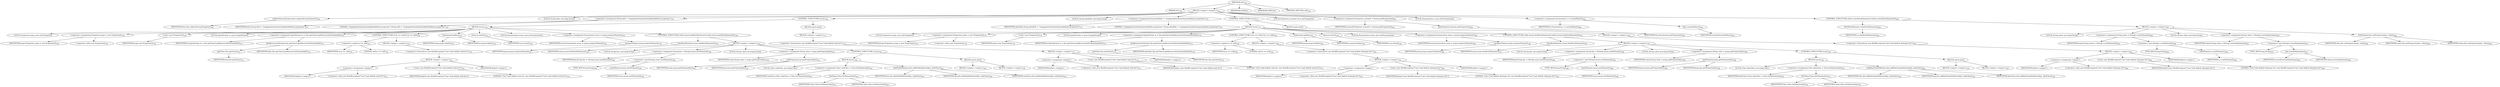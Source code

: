 digraph "init" {  
"399" [label = <(METHOD,init)<SUB>144</SUB>> ]
"6" [label = <(PARAM,this)<SUB>144</SUB>> ]
"400" [label = <(BLOCK,&lt;empty&gt;,&lt;empty&gt;)<SUB>144</SUB>> ]
"401" [label = <(setJavaVersionProperty,this.setJavaVersionProperty())<SUB>145</SUB>> ]
"5" [label = <(IDENTIFIER,this,this.setJavaVersionProperty())<SUB>145</SUB>> ]
"402" [label = <(LOCAL,String defs: java.lang.String)> ]
"403" [label = <(&lt;operator&gt;.assignment,String defs = &quot;/org/apache/tools/ant/taskdefs/defaults.properties&quot;)<SUB>147</SUB>> ]
"404" [label = <(IDENTIFIER,defs,String defs = &quot;/org/apache/tools/ant/taskdefs/defaults.properties&quot;)<SUB>147</SUB>> ]
"405" [label = <(LITERAL,&quot;/org/apache/tools/ant/taskdefs/defaults.properties&quot;,String defs = &quot;/org/apache/tools/ant/taskdefs/defaults.properties&quot;)<SUB>147</SUB>> ]
"406" [label = <(CONTROL_STRUCTURE,try,try)<SUB>149</SUB>> ]
"407" [label = <(BLOCK,try,try)<SUB>149</SUB>> ]
"8" [label = <(LOCAL,Properties props: java.util.Properties)> ]
"408" [label = <(&lt;operator&gt;.assignment,Properties props = new Properties())<SUB>150</SUB>> ]
"409" [label = <(IDENTIFIER,props,Properties props = new Properties())<SUB>150</SUB>> ]
"410" [label = <(&lt;operator&gt;.alloc,new Properties())<SUB>150</SUB>> ]
"411" [label = <(&lt;init&gt;,new Properties())<SUB>150</SUB>> ]
"7" [label = <(IDENTIFIER,props,new Properties())<SUB>150</SUB>> ]
"412" [label = <(LOCAL,InputStream in: java.io.InputStream)> ]
"413" [label = <(&lt;operator&gt;.assignment,InputStream in = this.getClass().getResourceAsStream(defs))<SUB>151</SUB>> ]
"414" [label = <(IDENTIFIER,in,InputStream in = this.getClass().getResourceAsStream(defs))<SUB>151</SUB>> ]
"415" [label = <(getResourceAsStream,this.getClass().getResourceAsStream(defs))<SUB>151</SUB>> ]
"416" [label = <(getClass,this.getClass())<SUB>151</SUB>> ]
"9" [label = <(IDENTIFIER,this,this.getClass())<SUB>151</SUB>> ]
"417" [label = <(IDENTIFIER,defs,this.getClass().getResourceAsStream(defs))<SUB>151</SUB>> ]
"418" [label = <(CONTROL_STRUCTURE,if (in == null),if (in == null))<SUB>152</SUB>> ]
"419" [label = <(&lt;operator&gt;.equals,in == null)<SUB>152</SUB>> ]
"420" [label = <(IDENTIFIER,in,in == null)<SUB>152</SUB>> ]
"421" [label = <(LITERAL,null,in == null)<SUB>152</SUB>> ]
"422" [label = <(BLOCK,&lt;empty&gt;,&lt;empty&gt;)<SUB>152</SUB>> ]
"423" [label = <(&lt;operator&gt;.throw,throw new BuildException(&quot;Can't load default task list&quot;);)<SUB>153</SUB>> ]
"424" [label = <(BLOCK,&lt;empty&gt;,&lt;empty&gt;)<SUB>153</SUB>> ]
"425" [label = <(&lt;operator&gt;.assignment,&lt;empty&gt;)> ]
"426" [label = <(IDENTIFIER,$obj10,&lt;empty&gt;)> ]
"427" [label = <(&lt;operator&gt;.alloc,new BuildException(&quot;Can't load default task list&quot;))<SUB>153</SUB>> ]
"428" [label = <(&lt;init&gt;,new BuildException(&quot;Can't load default task list&quot;))<SUB>153</SUB>> ]
"429" [label = <(IDENTIFIER,$obj10,new BuildException(&quot;Can't load default task list&quot;))> ]
"430" [label = <(LITERAL,&quot;Can't load default task list&quot;,new BuildException(&quot;Can't load default task list&quot;))<SUB>153</SUB>> ]
"431" [label = <(IDENTIFIER,$obj10,&lt;empty&gt;)> ]
"432" [label = <(load,props.load(in))<SUB>155</SUB>> ]
"433" [label = <(IDENTIFIER,props,props.load(in))<SUB>155</SUB>> ]
"434" [label = <(IDENTIFIER,in,props.load(in))<SUB>155</SUB>> ]
"435" [label = <(close,in.close())<SUB>156</SUB>> ]
"436" [label = <(IDENTIFIER,in,in.close())<SUB>156</SUB>> ]
"437" [label = <(LOCAL,Enumeration enum: java.util.Enumeration)> ]
"438" [label = <(&lt;operator&gt;.assignment,Enumeration enum = props.propertyNames())<SUB>158</SUB>> ]
"439" [label = <(IDENTIFIER,enum,Enumeration enum = props.propertyNames())<SUB>158</SUB>> ]
"440" [label = <(propertyNames,props.propertyNames())<SUB>158</SUB>> ]
"441" [label = <(IDENTIFIER,props,props.propertyNames())<SUB>158</SUB>> ]
"442" [label = <(CONTROL_STRUCTURE,while (enum.hasMoreElements()),while (enum.hasMoreElements()))<SUB>159</SUB>> ]
"443" [label = <(hasMoreElements,enum.hasMoreElements())<SUB>159</SUB>> ]
"444" [label = <(IDENTIFIER,enum,enum.hasMoreElements())<SUB>159</SUB>> ]
"445" [label = <(BLOCK,&lt;empty&gt;,&lt;empty&gt;)<SUB>159</SUB>> ]
"446" [label = <(LOCAL,String key: java.lang.String)> ]
"447" [label = <(&lt;operator&gt;.assignment,String key = (String) enum.nextElement())<SUB>160</SUB>> ]
"448" [label = <(IDENTIFIER,key,String key = (String) enum.nextElement())<SUB>160</SUB>> ]
"449" [label = <(&lt;operator&gt;.cast,(String) enum.nextElement())<SUB>160</SUB>> ]
"450" [label = <(TYPE_REF,String,String)<SUB>160</SUB>> ]
"451" [label = <(nextElement,enum.nextElement())<SUB>160</SUB>> ]
"452" [label = <(IDENTIFIER,enum,enum.nextElement())<SUB>160</SUB>> ]
"453" [label = <(LOCAL,String value: java.lang.String)> ]
"454" [label = <(&lt;operator&gt;.assignment,String value = props.getProperty(key))<SUB>161</SUB>> ]
"455" [label = <(IDENTIFIER,value,String value = props.getProperty(key))<SUB>161</SUB>> ]
"456" [label = <(getProperty,props.getProperty(key))<SUB>161</SUB>> ]
"457" [label = <(IDENTIFIER,props,props.getProperty(key))<SUB>161</SUB>> ]
"458" [label = <(IDENTIFIER,key,props.getProperty(key))<SUB>161</SUB>> ]
"459" [label = <(CONTROL_STRUCTURE,try,try)<SUB>162</SUB>> ]
"460" [label = <(BLOCK,try,try)<SUB>162</SUB>> ]
"461" [label = <(LOCAL,Class taskClass: java.lang.Class)> ]
"462" [label = <(&lt;operator&gt;.assignment,Class taskClass = Class.forName(value))<SUB>163</SUB>> ]
"463" [label = <(IDENTIFIER,taskClass,Class taskClass = Class.forName(value))<SUB>163</SUB>> ]
"464" [label = <(forName,Class.forName(value))<SUB>163</SUB>> ]
"465" [label = <(IDENTIFIER,Class,Class.forName(value))<SUB>163</SUB>> ]
"466" [label = <(IDENTIFIER,value,Class.forName(value))<SUB>163</SUB>> ]
"467" [label = <(addTaskDefinition,this.addTaskDefinition(key, taskClass))<SUB>164</SUB>> ]
"10" [label = <(IDENTIFIER,this,this.addTaskDefinition(key, taskClass))<SUB>164</SUB>> ]
"468" [label = <(IDENTIFIER,key,this.addTaskDefinition(key, taskClass))<SUB>164</SUB>> ]
"469" [label = <(IDENTIFIER,taskClass,this.addTaskDefinition(key, taskClass))<SUB>164</SUB>> ]
"470" [label = <(BLOCK,catch,catch)> ]
"471" [label = <(BLOCK,&lt;empty&gt;,&lt;empty&gt;)<SUB>165</SUB>> ]
"472" [label = <(BLOCK,&lt;empty&gt;,&lt;empty&gt;)<SUB>167</SUB>> ]
"473" [label = <(BLOCK,catch,catch)> ]
"474" [label = <(BLOCK,&lt;empty&gt;,&lt;empty&gt;)<SUB>171</SUB>> ]
"475" [label = <(&lt;operator&gt;.throw,throw new BuildException(&quot;Can't load default task list&quot;);)<SUB>172</SUB>> ]
"476" [label = <(BLOCK,&lt;empty&gt;,&lt;empty&gt;)<SUB>172</SUB>> ]
"477" [label = <(&lt;operator&gt;.assignment,&lt;empty&gt;)> ]
"478" [label = <(IDENTIFIER,$obj11,&lt;empty&gt;)> ]
"479" [label = <(&lt;operator&gt;.alloc,new BuildException(&quot;Can't load default task list&quot;))<SUB>172</SUB>> ]
"480" [label = <(&lt;init&gt;,new BuildException(&quot;Can't load default task list&quot;))<SUB>172</SUB>> ]
"481" [label = <(IDENTIFIER,$obj11,new BuildException(&quot;Can't load default task list&quot;))> ]
"482" [label = <(LITERAL,&quot;Can't load default task list&quot;,new BuildException(&quot;Can't load default task list&quot;))<SUB>172</SUB>> ]
"483" [label = <(IDENTIFIER,$obj11,&lt;empty&gt;)> ]
"484" [label = <(LOCAL,String dataDefs: java.lang.String)> ]
"485" [label = <(&lt;operator&gt;.assignment,String dataDefs = &quot;/org/apache/tools/ant/types/defaults.properties&quot;)<SUB>175</SUB>> ]
"486" [label = <(IDENTIFIER,dataDefs,String dataDefs = &quot;/org/apache/tools/ant/types/defaults.properties&quot;)<SUB>175</SUB>> ]
"487" [label = <(LITERAL,&quot;/org/apache/tools/ant/types/defaults.properties&quot;,String dataDefs = &quot;/org/apache/tools/ant/types/defaults.properties&quot;)<SUB>175</SUB>> ]
"488" [label = <(CONTROL_STRUCTURE,try,try)<SUB>177</SUB>> ]
"489" [label = <(BLOCK,try,try)<SUB>177</SUB>> ]
"12" [label = <(LOCAL,Properties props: java.util.Properties)> ]
"490" [label = <(&lt;operator&gt;.assignment,Properties props = new Properties())<SUB>178</SUB>> ]
"491" [label = <(IDENTIFIER,props,Properties props = new Properties())<SUB>178</SUB>> ]
"492" [label = <(&lt;operator&gt;.alloc,new Properties())<SUB>178</SUB>> ]
"493" [label = <(&lt;init&gt;,new Properties())<SUB>178</SUB>> ]
"11" [label = <(IDENTIFIER,props,new Properties())<SUB>178</SUB>> ]
"494" [label = <(LOCAL,InputStream in: java.io.InputStream)> ]
"495" [label = <(&lt;operator&gt;.assignment,InputStream in = this.getClass().getResourceAsStream(dataDefs))<SUB>179</SUB>> ]
"496" [label = <(IDENTIFIER,in,InputStream in = this.getClass().getResourceAsStream(dataDefs))<SUB>179</SUB>> ]
"497" [label = <(getResourceAsStream,this.getClass().getResourceAsStream(dataDefs))<SUB>179</SUB>> ]
"498" [label = <(getClass,this.getClass())<SUB>179</SUB>> ]
"13" [label = <(IDENTIFIER,this,this.getClass())<SUB>179</SUB>> ]
"499" [label = <(IDENTIFIER,dataDefs,this.getClass().getResourceAsStream(dataDefs))<SUB>179</SUB>> ]
"500" [label = <(CONTROL_STRUCTURE,if (in == null),if (in == null))<SUB>180</SUB>> ]
"501" [label = <(&lt;operator&gt;.equals,in == null)<SUB>180</SUB>> ]
"502" [label = <(IDENTIFIER,in,in == null)<SUB>180</SUB>> ]
"503" [label = <(LITERAL,null,in == null)<SUB>180</SUB>> ]
"504" [label = <(BLOCK,&lt;empty&gt;,&lt;empty&gt;)<SUB>180</SUB>> ]
"505" [label = <(&lt;operator&gt;.throw,throw new BuildException(&quot;Can't load default datatype list&quot;);)<SUB>181</SUB>> ]
"506" [label = <(BLOCK,&lt;empty&gt;,&lt;empty&gt;)<SUB>181</SUB>> ]
"507" [label = <(&lt;operator&gt;.assignment,&lt;empty&gt;)> ]
"508" [label = <(IDENTIFIER,$obj13,&lt;empty&gt;)> ]
"509" [label = <(&lt;operator&gt;.alloc,new BuildException(&quot;Can't load default datatype list&quot;))<SUB>181</SUB>> ]
"510" [label = <(&lt;init&gt;,new BuildException(&quot;Can't load default datatype list&quot;))<SUB>181</SUB>> ]
"511" [label = <(IDENTIFIER,$obj13,new BuildException(&quot;Can't load default datatype list&quot;))> ]
"512" [label = <(LITERAL,&quot;Can't load default datatype list&quot;,new BuildException(&quot;Can't load default datatype list&quot;))<SUB>181</SUB>> ]
"513" [label = <(IDENTIFIER,$obj13,&lt;empty&gt;)> ]
"514" [label = <(load,props.load(in))<SUB>183</SUB>> ]
"515" [label = <(IDENTIFIER,props,props.load(in))<SUB>183</SUB>> ]
"516" [label = <(IDENTIFIER,in,props.load(in))<SUB>183</SUB>> ]
"517" [label = <(close,in.close())<SUB>184</SUB>> ]
"518" [label = <(IDENTIFIER,in,in.close())<SUB>184</SUB>> ]
"519" [label = <(LOCAL,Enumeration enum: java.util.Enumeration)> ]
"520" [label = <(&lt;operator&gt;.assignment,Enumeration enum = props.propertyNames())<SUB>186</SUB>> ]
"521" [label = <(IDENTIFIER,enum,Enumeration enum = props.propertyNames())<SUB>186</SUB>> ]
"522" [label = <(propertyNames,props.propertyNames())<SUB>186</SUB>> ]
"523" [label = <(IDENTIFIER,props,props.propertyNames())<SUB>186</SUB>> ]
"524" [label = <(CONTROL_STRUCTURE,while (enum.hasMoreElements()),while (enum.hasMoreElements()))<SUB>187</SUB>> ]
"525" [label = <(hasMoreElements,enum.hasMoreElements())<SUB>187</SUB>> ]
"526" [label = <(IDENTIFIER,enum,enum.hasMoreElements())<SUB>187</SUB>> ]
"527" [label = <(BLOCK,&lt;empty&gt;,&lt;empty&gt;)<SUB>187</SUB>> ]
"528" [label = <(LOCAL,String key: java.lang.String)> ]
"529" [label = <(&lt;operator&gt;.assignment,String key = (String) enum.nextElement())<SUB>188</SUB>> ]
"530" [label = <(IDENTIFIER,key,String key = (String) enum.nextElement())<SUB>188</SUB>> ]
"531" [label = <(&lt;operator&gt;.cast,(String) enum.nextElement())<SUB>188</SUB>> ]
"532" [label = <(TYPE_REF,String,String)<SUB>188</SUB>> ]
"533" [label = <(nextElement,enum.nextElement())<SUB>188</SUB>> ]
"534" [label = <(IDENTIFIER,enum,enum.nextElement())<SUB>188</SUB>> ]
"535" [label = <(LOCAL,String value: java.lang.String)> ]
"536" [label = <(&lt;operator&gt;.assignment,String value = props.getProperty(key))<SUB>189</SUB>> ]
"537" [label = <(IDENTIFIER,value,String value = props.getProperty(key))<SUB>189</SUB>> ]
"538" [label = <(getProperty,props.getProperty(key))<SUB>189</SUB>> ]
"539" [label = <(IDENTIFIER,props,props.getProperty(key))<SUB>189</SUB>> ]
"540" [label = <(IDENTIFIER,key,props.getProperty(key))<SUB>189</SUB>> ]
"541" [label = <(CONTROL_STRUCTURE,try,try)<SUB>190</SUB>> ]
"542" [label = <(BLOCK,try,try)<SUB>190</SUB>> ]
"543" [label = <(LOCAL,Class dataClass: java.lang.Class)> ]
"544" [label = <(&lt;operator&gt;.assignment,Class dataClass = Class.forName(value))<SUB>191</SUB>> ]
"545" [label = <(IDENTIFIER,dataClass,Class dataClass = Class.forName(value))<SUB>191</SUB>> ]
"546" [label = <(forName,Class.forName(value))<SUB>191</SUB>> ]
"547" [label = <(IDENTIFIER,Class,Class.forName(value))<SUB>191</SUB>> ]
"548" [label = <(IDENTIFIER,value,Class.forName(value))<SUB>191</SUB>> ]
"549" [label = <(addDataTypeDefinition,this.addDataTypeDefinition(key, dataClass))<SUB>192</SUB>> ]
"14" [label = <(IDENTIFIER,this,this.addDataTypeDefinition(key, dataClass))<SUB>192</SUB>> ]
"550" [label = <(IDENTIFIER,key,this.addDataTypeDefinition(key, dataClass))<SUB>192</SUB>> ]
"551" [label = <(IDENTIFIER,dataClass,this.addDataTypeDefinition(key, dataClass))<SUB>192</SUB>> ]
"552" [label = <(BLOCK,catch,catch)> ]
"553" [label = <(BLOCK,&lt;empty&gt;,&lt;empty&gt;)<SUB>193</SUB>> ]
"554" [label = <(BLOCK,&lt;empty&gt;,&lt;empty&gt;)<SUB>195</SUB>> ]
"555" [label = <(BLOCK,catch,catch)> ]
"556" [label = <(BLOCK,&lt;empty&gt;,&lt;empty&gt;)<SUB>199</SUB>> ]
"557" [label = <(&lt;operator&gt;.throw,throw new BuildException(&quot;Can't load default datatype list&quot;);)<SUB>200</SUB>> ]
"558" [label = <(BLOCK,&lt;empty&gt;,&lt;empty&gt;)<SUB>200</SUB>> ]
"559" [label = <(&lt;operator&gt;.assignment,&lt;empty&gt;)> ]
"560" [label = <(IDENTIFIER,$obj14,&lt;empty&gt;)> ]
"561" [label = <(&lt;operator&gt;.alloc,new BuildException(&quot;Can't load default datatype list&quot;))<SUB>200</SUB>> ]
"562" [label = <(&lt;init&gt;,new BuildException(&quot;Can't load default datatype list&quot;))<SUB>200</SUB>> ]
"563" [label = <(IDENTIFIER,$obj14,new BuildException(&quot;Can't load default datatype list&quot;))> ]
"564" [label = <(LITERAL,&quot;Can't load default datatype list&quot;,new BuildException(&quot;Can't load default datatype list&quot;))<SUB>200</SUB>> ]
"565" [label = <(IDENTIFIER,$obj14,&lt;empty&gt;)> ]
"566" [label = <(LOCAL,Properties systemP: java.util.Properties)> ]
"567" [label = <(&lt;operator&gt;.assignment,Properties systemP = System.getProperties())<SUB>203</SUB>> ]
"568" [label = <(IDENTIFIER,systemP,Properties systemP = System.getProperties())<SUB>203</SUB>> ]
"569" [label = <(getProperties,System.getProperties())<SUB>203</SUB>> ]
"570" [label = <(IDENTIFIER,System,System.getProperties())<SUB>203</SUB>> ]
"571" [label = <(LOCAL,Enumeration e: java.util.Enumeration)> ]
"572" [label = <(&lt;operator&gt;.assignment,Enumeration e = systemP.keys())<SUB>204</SUB>> ]
"573" [label = <(IDENTIFIER,e,Enumeration e = systemP.keys())<SUB>204</SUB>> ]
"574" [label = <(keys,systemP.keys())<SUB>204</SUB>> ]
"575" [label = <(IDENTIFIER,systemP,systemP.keys())<SUB>204</SUB>> ]
"576" [label = <(CONTROL_STRUCTURE,while (e.hasMoreElements()),while (e.hasMoreElements()))<SUB>205</SUB>> ]
"577" [label = <(hasMoreElements,e.hasMoreElements())<SUB>205</SUB>> ]
"578" [label = <(IDENTIFIER,e,e.hasMoreElements())<SUB>205</SUB>> ]
"579" [label = <(BLOCK,&lt;empty&gt;,&lt;empty&gt;)<SUB>205</SUB>> ]
"580" [label = <(LOCAL,String name: java.lang.String)> ]
"581" [label = <(&lt;operator&gt;.assignment,String name = (String) e.nextElement())<SUB>206</SUB>> ]
"582" [label = <(IDENTIFIER,name,String name = (String) e.nextElement())<SUB>206</SUB>> ]
"583" [label = <(&lt;operator&gt;.cast,(String) e.nextElement())<SUB>206</SUB>> ]
"584" [label = <(TYPE_REF,String,String)<SUB>206</SUB>> ]
"585" [label = <(nextElement,e.nextElement())<SUB>206</SUB>> ]
"586" [label = <(IDENTIFIER,e,e.nextElement())<SUB>206</SUB>> ]
"587" [label = <(LOCAL,String value: java.lang.String)> ]
"588" [label = <(&lt;operator&gt;.assignment,String value = (String) systemP.get(name))<SUB>207</SUB>> ]
"589" [label = <(IDENTIFIER,value,String value = (String) systemP.get(name))<SUB>207</SUB>> ]
"590" [label = <(&lt;operator&gt;.cast,(String) systemP.get(name))<SUB>207</SUB>> ]
"591" [label = <(TYPE_REF,String,String)<SUB>207</SUB>> ]
"592" [label = <(get,systemP.get(name))<SUB>207</SUB>> ]
"593" [label = <(IDENTIFIER,systemP,systemP.get(name))<SUB>207</SUB>> ]
"594" [label = <(IDENTIFIER,name,systemP.get(name))<SUB>207</SUB>> ]
"595" [label = <(setProperty,this.setProperty(name, value))<SUB>208</SUB>> ]
"15" [label = <(IDENTIFIER,this,this.setProperty(name, value))<SUB>208</SUB>> ]
"596" [label = <(IDENTIFIER,name,this.setProperty(name, value))<SUB>208</SUB>> ]
"597" [label = <(IDENTIFIER,value,this.setProperty(name, value))<SUB>208</SUB>> ]
"598" [label = <(MODIFIER,PUBLIC)> ]
"599" [label = <(MODIFIER,VIRTUAL)> ]
"600" [label = <(METHOD_RETURN,void)<SUB>144</SUB>> ]
  "399" -> "6" 
  "399" -> "400" 
  "399" -> "598" 
  "399" -> "599" 
  "399" -> "600" 
  "400" -> "401" 
  "400" -> "402" 
  "400" -> "403" 
  "400" -> "406" 
  "400" -> "484" 
  "400" -> "485" 
  "400" -> "488" 
  "400" -> "566" 
  "400" -> "567" 
  "400" -> "571" 
  "400" -> "572" 
  "400" -> "576" 
  "401" -> "5" 
  "403" -> "404" 
  "403" -> "405" 
  "406" -> "407" 
  "406" -> "473" 
  "407" -> "8" 
  "407" -> "408" 
  "407" -> "411" 
  "407" -> "412" 
  "407" -> "413" 
  "407" -> "418" 
  "407" -> "432" 
  "407" -> "435" 
  "407" -> "437" 
  "407" -> "438" 
  "407" -> "442" 
  "408" -> "409" 
  "408" -> "410" 
  "411" -> "7" 
  "413" -> "414" 
  "413" -> "415" 
  "415" -> "416" 
  "415" -> "417" 
  "416" -> "9" 
  "418" -> "419" 
  "418" -> "422" 
  "419" -> "420" 
  "419" -> "421" 
  "422" -> "423" 
  "423" -> "424" 
  "424" -> "425" 
  "424" -> "428" 
  "424" -> "431" 
  "425" -> "426" 
  "425" -> "427" 
  "428" -> "429" 
  "428" -> "430" 
  "432" -> "433" 
  "432" -> "434" 
  "435" -> "436" 
  "438" -> "439" 
  "438" -> "440" 
  "440" -> "441" 
  "442" -> "443" 
  "442" -> "445" 
  "443" -> "444" 
  "445" -> "446" 
  "445" -> "447" 
  "445" -> "453" 
  "445" -> "454" 
  "445" -> "459" 
  "447" -> "448" 
  "447" -> "449" 
  "449" -> "450" 
  "449" -> "451" 
  "451" -> "452" 
  "454" -> "455" 
  "454" -> "456" 
  "456" -> "457" 
  "456" -> "458" 
  "459" -> "460" 
  "459" -> "470" 
  "460" -> "461" 
  "460" -> "462" 
  "460" -> "467" 
  "462" -> "463" 
  "462" -> "464" 
  "464" -> "465" 
  "464" -> "466" 
  "467" -> "10" 
  "467" -> "468" 
  "467" -> "469" 
  "470" -> "471" 
  "470" -> "472" 
  "473" -> "474" 
  "474" -> "475" 
  "475" -> "476" 
  "476" -> "477" 
  "476" -> "480" 
  "476" -> "483" 
  "477" -> "478" 
  "477" -> "479" 
  "480" -> "481" 
  "480" -> "482" 
  "485" -> "486" 
  "485" -> "487" 
  "488" -> "489" 
  "488" -> "555" 
  "489" -> "12" 
  "489" -> "490" 
  "489" -> "493" 
  "489" -> "494" 
  "489" -> "495" 
  "489" -> "500" 
  "489" -> "514" 
  "489" -> "517" 
  "489" -> "519" 
  "489" -> "520" 
  "489" -> "524" 
  "490" -> "491" 
  "490" -> "492" 
  "493" -> "11" 
  "495" -> "496" 
  "495" -> "497" 
  "497" -> "498" 
  "497" -> "499" 
  "498" -> "13" 
  "500" -> "501" 
  "500" -> "504" 
  "501" -> "502" 
  "501" -> "503" 
  "504" -> "505" 
  "505" -> "506" 
  "506" -> "507" 
  "506" -> "510" 
  "506" -> "513" 
  "507" -> "508" 
  "507" -> "509" 
  "510" -> "511" 
  "510" -> "512" 
  "514" -> "515" 
  "514" -> "516" 
  "517" -> "518" 
  "520" -> "521" 
  "520" -> "522" 
  "522" -> "523" 
  "524" -> "525" 
  "524" -> "527" 
  "525" -> "526" 
  "527" -> "528" 
  "527" -> "529" 
  "527" -> "535" 
  "527" -> "536" 
  "527" -> "541" 
  "529" -> "530" 
  "529" -> "531" 
  "531" -> "532" 
  "531" -> "533" 
  "533" -> "534" 
  "536" -> "537" 
  "536" -> "538" 
  "538" -> "539" 
  "538" -> "540" 
  "541" -> "542" 
  "541" -> "552" 
  "542" -> "543" 
  "542" -> "544" 
  "542" -> "549" 
  "544" -> "545" 
  "544" -> "546" 
  "546" -> "547" 
  "546" -> "548" 
  "549" -> "14" 
  "549" -> "550" 
  "549" -> "551" 
  "552" -> "553" 
  "552" -> "554" 
  "555" -> "556" 
  "556" -> "557" 
  "557" -> "558" 
  "558" -> "559" 
  "558" -> "562" 
  "558" -> "565" 
  "559" -> "560" 
  "559" -> "561" 
  "562" -> "563" 
  "562" -> "564" 
  "567" -> "568" 
  "567" -> "569" 
  "569" -> "570" 
  "572" -> "573" 
  "572" -> "574" 
  "574" -> "575" 
  "576" -> "577" 
  "576" -> "579" 
  "577" -> "578" 
  "579" -> "580" 
  "579" -> "581" 
  "579" -> "587" 
  "579" -> "588" 
  "579" -> "595" 
  "581" -> "582" 
  "581" -> "583" 
  "583" -> "584" 
  "583" -> "585" 
  "585" -> "586" 
  "588" -> "589" 
  "588" -> "590" 
  "590" -> "591" 
  "590" -> "592" 
  "592" -> "593" 
  "592" -> "594" 
  "595" -> "15" 
  "595" -> "596" 
  "595" -> "597" 
}
